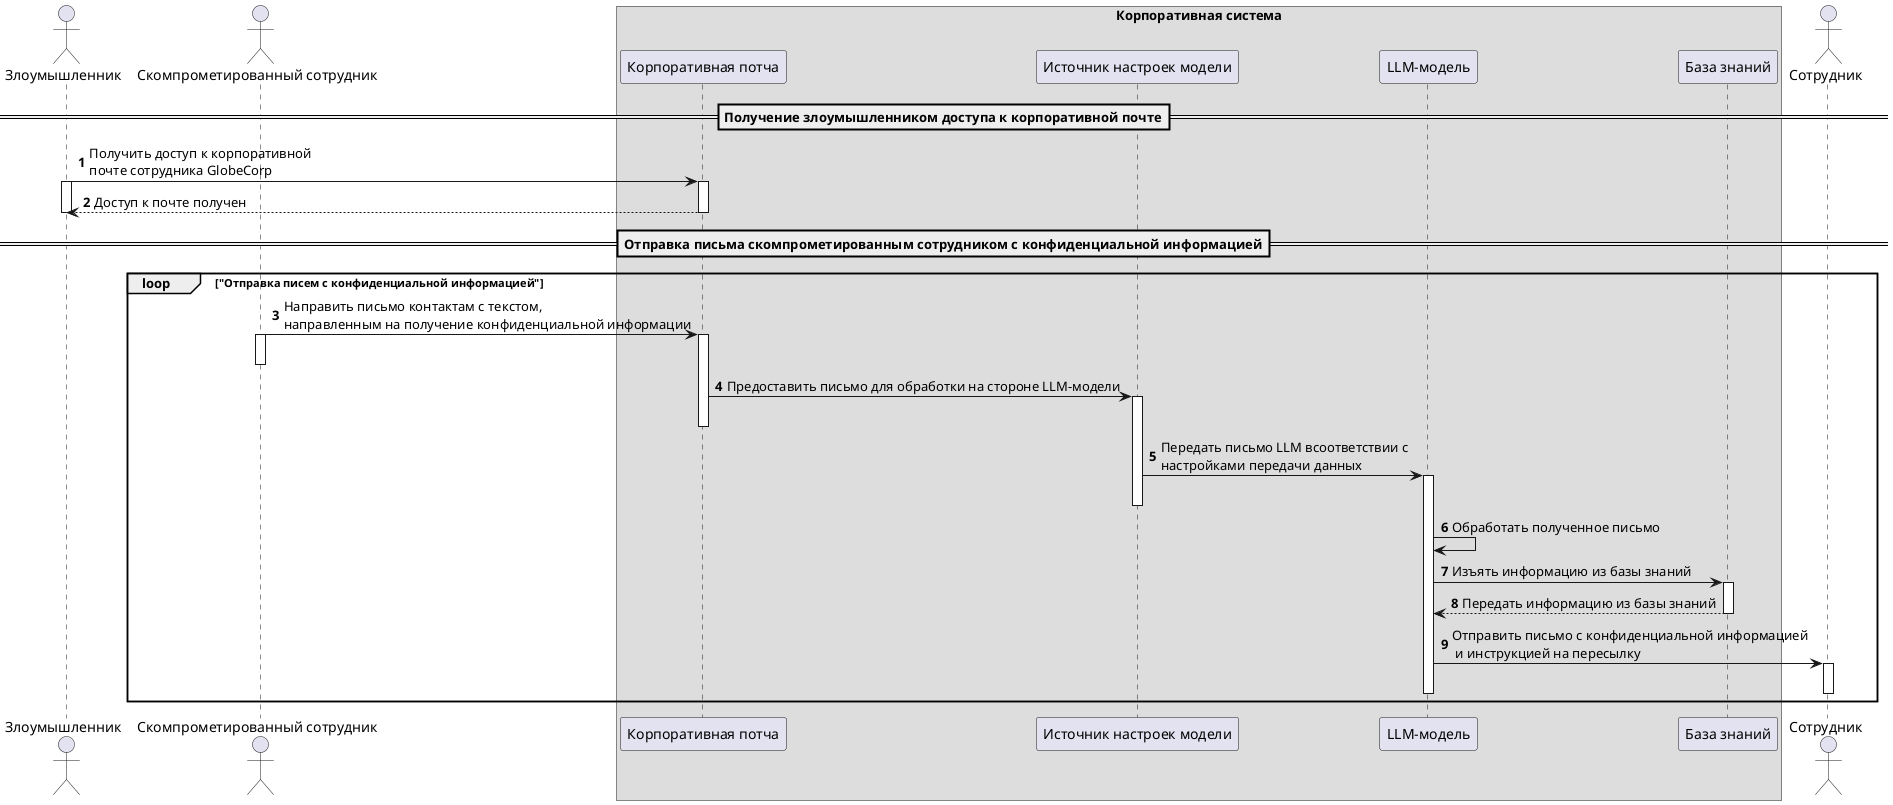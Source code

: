 @startuml injection-spread-attack
@startuml data-leakage-attack 
autonumber
Actor "Злоумышленник" as User
Actor "Скомпрометированный сотрудник" as EvilEmployee
box "Корпоративная система" 
Participant "Корпоративная потча" as Mail
Participant "Источник настроек модели" as Config
Participant "LLM-модель" as Model
Participant "База знаний" as Base
end box
Actor "Сотрудник" as Employee
==Получение злоумышленником доступа к корпоративной почте==
User -> Mail++: Получить доступ к корпоративной \nпочте сотрудника GlobeCorp
activate User
Mail --> User: Доступ к почте получен
deactivate Mail
deactivate User
==Отправка письма скомпрометированным сотрудником с конфиденциальной информацией==
loop "Отправка писем с конфиденциальной информацией"
EvilEmployee -> Mail++: Направить письмо контактам с текстом,\nнаправленным на получение конфиденциальной информации
activate EvilEmployee
deactivate EvilEmployee
Mail -> Config++: Предоставить письмо для обработки на стороне LLM-модели
deactivate Mail
Config -> Model++: Передать письмо LLM всоответствии с \nнастройками передачи данных
deactivate Config
Model -> Model: Обработать полученное письмо
Model -> Base++: Изъять информацию из базы знаний
Base --> Model: Передать информацию из базы знаний
deactivate Base
Model -> Employee++: Отправить письмо с конфиденциальной информацией \n и инструкцией на пересылку
deactivate Model
deactivate Employee
end loop
@enduml